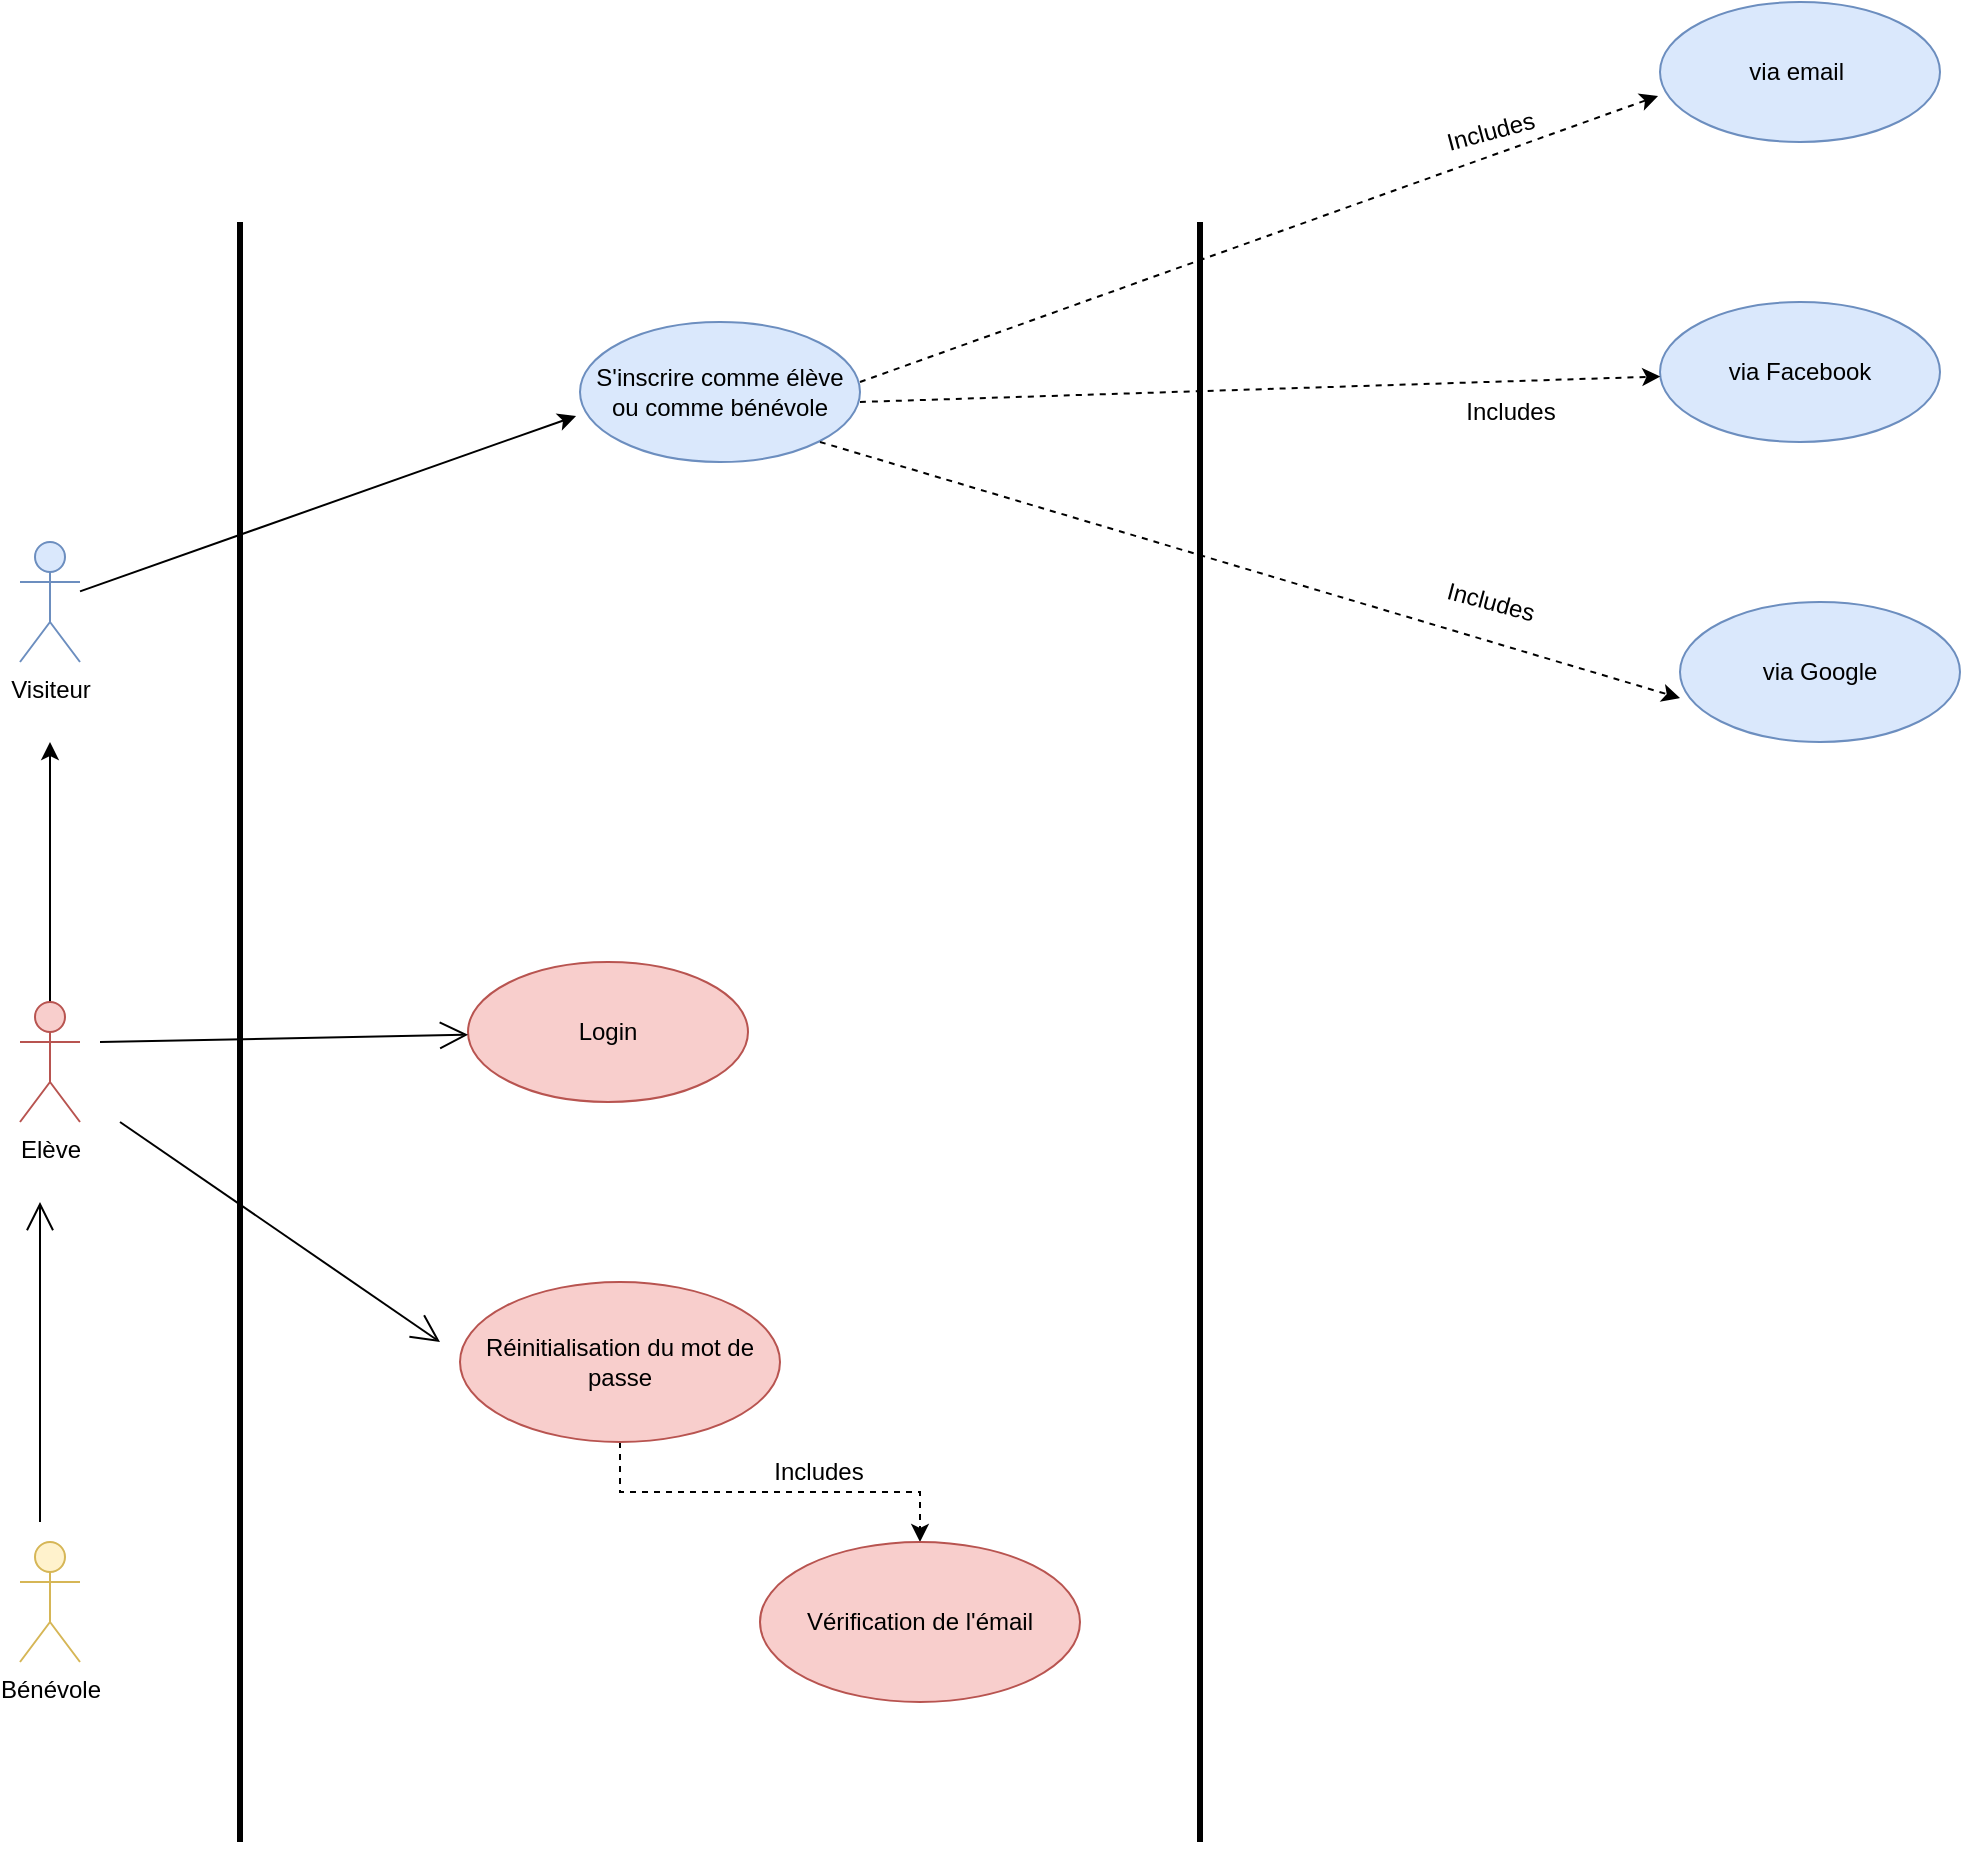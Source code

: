 <mxfile version="20.4.0" type="device" pages="5"><diagram id="mhYCd9lta6UoRfgOHR8E" name="Login"><mxGraphModel dx="1422" dy="1970" grid="1" gridSize="10" guides="1" tooltips="1" connect="1" arrows="1" fold="1" page="1" pageScale="1" pageWidth="827" pageHeight="1169" math="0" shadow="0"><root><mxCell id="0"/><mxCell id="1" parent="0"/><mxCell id="PrFcpMEXn3xwl4XI-HJS-8" style="edgeStyle=orthogonalEdgeStyle;rounded=0;orthogonalLoop=1;jettySize=auto;html=1;" parent="1" source="UOkFvI_IrXfIYIN20NXs-1" edge="1"><mxGeometry relative="1" as="geometry"><mxPoint x="65" y="220" as="targetPoint"/></mxGeometry></mxCell><mxCell id="UOkFvI_IrXfIYIN20NXs-1" value="&lt;font style=&quot;vertical-align: inherit;&quot;&gt;&lt;font style=&quot;vertical-align: inherit;&quot;&gt;Elève&lt;/font&gt;&lt;/font&gt;" style="shape=umlActor;verticalLabelPosition=bottom;verticalAlign=top;html=1;fillColor=#f8cecc;strokeColor=#b85450;" parent="1" vertex="1"><mxGeometry x="50" y="350" width="30" height="60" as="geometry"/></mxCell><mxCell id="YUqnFpUHki764h0BYROI-30" style="edgeStyle=none;rounded=0;orthogonalLoop=1;jettySize=auto;html=1;entryX=-0.014;entryY=0.671;entryDx=0;entryDy=0;entryPerimeter=0;" parent="1" source="UOkFvI_IrXfIYIN20NXs-2" target="YUqnFpUHki764h0BYROI-9" edge="1"><mxGeometry relative="1" as="geometry"><mxPoint x="280" y="200" as="targetPoint"/></mxGeometry></mxCell><mxCell id="UOkFvI_IrXfIYIN20NXs-2" value="&lt;font style=&quot;vertical-align: inherit;&quot;&gt;&lt;font style=&quot;vertical-align: inherit;&quot;&gt;Visiteur&lt;/font&gt;&lt;/font&gt;" style="shape=umlActor;verticalLabelPosition=bottom;verticalAlign=top;html=1;fillColor=#dae8fc;strokeColor=#6c8ebf;" parent="1" vertex="1"><mxGeometry x="50" y="120" width="30" height="60" as="geometry"/></mxCell><mxCell id="UOkFvI_IrXfIYIN20NXs-4" value="&lt;font style=&quot;vertical-align: inherit;&quot;&gt;&lt;font style=&quot;vertical-align: inherit;&quot;&gt;Bénévole&lt;/font&gt;&lt;/font&gt;" style="shape=umlActor;verticalLabelPosition=bottom;verticalAlign=top;html=1;fillColor=#fff2cc;strokeColor=#d6b656;" parent="1" vertex="1"><mxGeometry x="50" y="620" width="30" height="60" as="geometry"/></mxCell><mxCell id="YUqnFpUHki764h0BYROI-2" value="" style="edgeStyle=orthogonalEdgeStyle;rounded=0;orthogonalLoop=1;jettySize=auto;html=1;dashed=1;" parent="1" source="UOkFvI_IrXfIYIN20NXs-9" target="YUqnFpUHki764h0BYROI-1" edge="1"><mxGeometry relative="1" as="geometry"/></mxCell><mxCell id="UOkFvI_IrXfIYIN20NXs-9" value="&lt;font style=&quot;vertical-align: inherit;&quot;&gt;&lt;font style=&quot;vertical-align: inherit;&quot;&gt;&lt;font style=&quot;vertical-align: inherit;&quot;&gt;&lt;font style=&quot;vertical-align: inherit;&quot;&gt;Réinitialisation du mot de passe&lt;/font&gt;&lt;/font&gt;&lt;/font&gt;&lt;/font&gt;" style="ellipse;whiteSpace=wrap;html=1;fillColor=#f8cecc;strokeColor=#b85450;" parent="1" vertex="1"><mxGeometry x="270" y="490" width="160" height="80" as="geometry"/></mxCell><mxCell id="UOkFvI_IrXfIYIN20NXs-11" value="&lt;font style=&quot;vertical-align: inherit;&quot;&gt;&lt;font style=&quot;vertical-align: inherit;&quot;&gt;Login&lt;/font&gt;&lt;/font&gt;" style="ellipse;whiteSpace=wrap;html=1;fillColor=#f8cecc;strokeColor=#b85450;" parent="1" vertex="1"><mxGeometry x="274" y="330" width="140" height="70" as="geometry"/></mxCell><mxCell id="UOkFvI_IrXfIYIN20NXs-14" value="" style="endArrow=open;endFill=1;endSize=12;html=1;rounded=0;" parent="1" target="UOkFvI_IrXfIYIN20NXs-11" edge="1"><mxGeometry width="160" relative="1" as="geometry"><mxPoint x="90" y="370" as="sourcePoint"/><mxPoint x="250" y="370" as="targetPoint"/></mxGeometry></mxCell><mxCell id="UOkFvI_IrXfIYIN20NXs-16" value="" style="endArrow=open;endFill=1;endSize=12;html=1;rounded=0;" parent="1" edge="1"><mxGeometry width="160" relative="1" as="geometry"><mxPoint x="60" y="610" as="sourcePoint"/><mxPoint x="60" y="450" as="targetPoint"/></mxGeometry></mxCell><mxCell id="PrFcpMEXn3xwl4XI-HJS-1" value="via Google" style="ellipse;whiteSpace=wrap;html=1;fillColor=#dae8fc;strokeColor=#6c8ebf;" parent="1" vertex="1"><mxGeometry x="880" y="150" width="140" height="70" as="geometry"/></mxCell><mxCell id="PrFcpMEXn3xwl4XI-HJS-2" value="via Facebook" style="ellipse;whiteSpace=wrap;html=1;fillColor=#dae8fc;strokeColor=#6c8ebf;" parent="1" vertex="1"><mxGeometry x="870" width="140" height="70" as="geometry"/></mxCell><mxCell id="PrFcpMEXn3xwl4XI-HJS-3" value="via email&amp;nbsp;" style="ellipse;whiteSpace=wrap;html=1;fillColor=#dae8fc;strokeColor=#6c8ebf;" parent="1" vertex="1"><mxGeometry x="870" y="-150" width="140" height="70" as="geometry"/></mxCell><mxCell id="YUqnFpUHki764h0BYROI-1" value="&lt;font style=&quot;vertical-align: inherit;&quot;&gt;&lt;font style=&quot;vertical-align: inherit;&quot;&gt;&lt;font style=&quot;vertical-align: inherit;&quot;&gt;&lt;font style=&quot;vertical-align: inherit;&quot;&gt;Vérification de l'émail&lt;/font&gt;&lt;/font&gt;&lt;/font&gt;&lt;/font&gt;" style="ellipse;whiteSpace=wrap;html=1;fillColor=#f8cecc;strokeColor=#b85450;" parent="1" vertex="1"><mxGeometry x="420" y="620" width="160" height="80" as="geometry"/></mxCell><mxCell id="YUqnFpUHki764h0BYROI-3" value="" style="endArrow=open;endFill=1;endSize=12;html=1;rounded=0;" parent="1" edge="1"><mxGeometry width="160" relative="1" as="geometry"><mxPoint x="100" y="410" as="sourcePoint"/><mxPoint x="260" y="520" as="targetPoint"/></mxGeometry></mxCell><mxCell id="YUqnFpUHki764h0BYROI-4" value="Includes" style="text;html=1;align=center;verticalAlign=middle;resizable=0;points=[];autosize=1;strokeColor=none;fillColor=none;" parent="1" vertex="1"><mxGeometry x="414" y="570" width="70" height="30" as="geometry"/></mxCell><mxCell id="YUqnFpUHki764h0BYROI-9" value="S'inscrire comme élève ou comme bénévole" style="ellipse;whiteSpace=wrap;html=1;fillColor=#dae8fc;strokeColor=#6c8ebf;" parent="1" vertex="1"><mxGeometry x="330" y="10" width="140" height="70" as="geometry"/></mxCell><mxCell id="YUqnFpUHki764h0BYROI-34" value="" style="endArrow=none;html=1;rounded=0;strokeWidth=3;" parent="1" edge="1"><mxGeometry width="50" height="50" relative="1" as="geometry"><mxPoint x="640" y="770" as="sourcePoint"/><mxPoint x="640" y="-40" as="targetPoint"/></mxGeometry></mxCell><mxCell id="YUqnFpUHki764h0BYROI-45" value="Includes" style="text;html=1;align=center;verticalAlign=middle;resizable=0;points=[];autosize=1;strokeColor=none;fillColor=none;rotation=-15;" parent="1" vertex="1"><mxGeometry x="750" y="-100" width="70" height="30" as="geometry"/></mxCell><mxCell id="YUqnFpUHki764h0BYROI-47" value="Includes" style="text;html=1;align=center;verticalAlign=middle;resizable=0;points=[];autosize=1;strokeColor=none;fillColor=none;rotation=15;" parent="1" vertex="1"><mxGeometry x="750" y="135" width="70" height="30" as="geometry"/></mxCell><mxCell id="YUqnFpUHki764h0BYROI-50" value="Includes" style="text;html=1;align=center;verticalAlign=middle;resizable=0;points=[];autosize=1;strokeColor=none;fillColor=none;" parent="1" vertex="1"><mxGeometry x="760" y="40" width="70" height="30" as="geometry"/></mxCell><mxCell id="qCXWClcS09zNCPe0zB_m-2" value="" style="endArrow=none;html=1;rounded=0;strokeWidth=3;" parent="1" edge="1"><mxGeometry width="50" height="50" relative="1" as="geometry"><mxPoint x="160" y="770" as="sourcePoint"/><mxPoint x="160" y="-40" as="targetPoint"/></mxGeometry></mxCell><mxCell id="qCXWClcS09zNCPe0zB_m-9" value="" style="endArrow=classic;html=1;rounded=0;strokeColor=default;strokeWidth=1;curved=1;entryX=-0.007;entryY=0.671;entryDx=0;entryDy=0;entryPerimeter=0;dashed=1;" parent="1" target="PrFcpMEXn3xwl4XI-HJS-3" edge="1"><mxGeometry width="50" height="50" relative="1" as="geometry"><mxPoint x="470" y="40" as="sourcePoint"/><mxPoint x="520" y="-10" as="targetPoint"/></mxGeometry></mxCell><mxCell id="qCXWClcS09zNCPe0zB_m-10" value="" style="endArrow=classic;html=1;rounded=0;strokeColor=default;strokeWidth=1;curved=1;dashed=1;" parent="1" target="PrFcpMEXn3xwl4XI-HJS-2" edge="1"><mxGeometry width="50" height="50" relative="1" as="geometry"><mxPoint x="470" y="50" as="sourcePoint"/><mxPoint x="520" as="targetPoint"/></mxGeometry></mxCell><mxCell id="qCXWClcS09zNCPe0zB_m-11" value="" style="endArrow=classic;html=1;rounded=0;strokeColor=default;strokeWidth=1;curved=1;entryX=0;entryY=0.686;entryDx=0;entryDy=0;entryPerimeter=0;dashed=1;" parent="1" target="PrFcpMEXn3xwl4XI-HJS-1" edge="1"><mxGeometry width="50" height="50" relative="1" as="geometry"><mxPoint x="450" y="70" as="sourcePoint"/><mxPoint x="500" y="20" as="targetPoint"/></mxGeometry></mxCell></root></mxGraphModel></diagram><diagram id="6F47gwGeOWsJcxXGOzqx" name="Dashboard"><mxGraphModel dx="1422" dy="801" grid="1" gridSize="10" guides="1" tooltips="1" connect="1" arrows="1" fold="1" page="1" pageScale="1" pageWidth="827" pageHeight="1169" math="0" shadow="0"><root><mxCell id="0"/><mxCell id="1" parent="0"/><mxCell id="AmjoEuzh9f0zDUrxb2eb-1" value="&lt;font style=&quot;vertical-align: inherit;&quot;&gt;&lt;font style=&quot;vertical-align: inherit;&quot;&gt;Elève&lt;/font&gt;&lt;/font&gt;" style="shape=umlActor;verticalLabelPosition=bottom;verticalAlign=top;html=1;fillColor=#f8cecc;strokeColor=#b85450;" vertex="1" parent="1"><mxGeometry x="60" y="600" width="30" height="60" as="geometry"/></mxCell><mxCell id="0RHzwpSm5imOZO-kVhr3-1" value="&lt;font style=&quot;vertical-align: inherit;&quot;&gt;&lt;font style=&quot;vertical-align: inherit;&quot;&gt;Bénévole&lt;/font&gt;&lt;/font&gt;" style="shape=umlActor;verticalLabelPosition=bottom;verticalAlign=top;html=1;fillColor=#fff2cc;strokeColor=#d6b656;" vertex="1" parent="1"><mxGeometry x="60" y="370" width="30" height="60" as="geometry"/></mxCell><mxCell id="0RHzwpSm5imOZO-kVhr3-2" value="Voir aperçu calendrier" style="ellipse;whiteSpace=wrap;html=1;" vertex="1" parent="1"><mxGeometry x="280" y="630" width="140" height="70" as="geometry"/></mxCell><mxCell id="0RHzwpSm5imOZO-kVhr3-3" value="Voir aperçu messagerie" style="ellipse;whiteSpace=wrap;html=1;" vertex="1" parent="1"><mxGeometry x="280" y="530" width="140" height="70" as="geometry"/></mxCell><mxCell id="0RHzwpSm5imOZO-kVhr3-4" value="Voir ses tâches" style="ellipse;whiteSpace=wrap;html=1;" vertex="1" parent="1"><mxGeometry x="280" y="420" width="140" height="70" as="geometry"/></mxCell><mxCell id="0RHzwpSm5imOZO-kVhr3-6" value="" style="endArrow=classic;html=1;rounded=0;" edge="1" parent="1"><mxGeometry width="50" height="50" relative="1" as="geometry"><mxPoint x="80" y="480" as="sourcePoint"/><mxPoint x="80" y="580" as="targetPoint"/></mxGeometry></mxCell><mxCell id="0RHzwpSm5imOZO-kVhr3-5" value="Voir tâches des élèves" style="ellipse;whiteSpace=wrap;html=1;" vertex="1" parent="1"><mxGeometry x="270" y="320" width="140" height="70" as="geometry"/></mxCell><mxCell id="0RHzwpSm5imOZO-kVhr3-7" value="" style="endArrow=classic;html=1;rounded=0;" edge="1" parent="1"><mxGeometry width="50" height="50" relative="1" as="geometry"><mxPoint x="120" y="410" as="sourcePoint"/><mxPoint x="250" y="370" as="targetPoint"/></mxGeometry></mxCell><mxCell id="0RHzwpSm5imOZO-kVhr3-8" value="" style="endArrow=classic;html=1;rounded=0;" edge="1" parent="1"><mxGeometry width="50" height="50" relative="1" as="geometry"><mxPoint x="100" y="600" as="sourcePoint"/><mxPoint x="270" y="480" as="targetPoint"/></mxGeometry></mxCell><mxCell id="0RHzwpSm5imOZO-kVhr3-9" value="" style="endArrow=classic;html=1;rounded=0;" edge="1" parent="1"><mxGeometry width="50" height="50" relative="1" as="geometry"><mxPoint x="100" y="630" as="sourcePoint"/><mxPoint x="270" y="570" as="targetPoint"/></mxGeometry></mxCell><mxCell id="0RHzwpSm5imOZO-kVhr3-10" value="" style="endArrow=classic;html=1;rounded=0;" edge="1" parent="1"><mxGeometry width="50" height="50" relative="1" as="geometry"><mxPoint x="100" y="670" as="sourcePoint"/><mxPoint x="270" y="670" as="targetPoint"/></mxGeometry></mxCell></root></mxGraphModel></diagram><diagram id="2WfGJ6a7sUh2pbtcsb7Z" name="gestion du calendrier"><mxGraphModel dx="1422" dy="801" grid="1" gridSize="10" guides="1" tooltips="1" connect="1" arrows="1" fold="1" page="1" pageScale="1" pageWidth="827" pageHeight="1169" math="0" shadow="0"><root><mxCell id="0"/><mxCell id="1" parent="0"/><mxCell id="82t88BtF6FDiBgwjl6A1-14" style="edgeStyle=orthogonalEdgeStyle;rounded=0;orthogonalLoop=1;jettySize=auto;html=1;entryX=0.014;entryY=0.614;entryDx=0;entryDy=0;entryPerimeter=0;curved=1;" parent="1" source="82t88BtF6FDiBgwjl6A1-1" target="82t88BtF6FDiBgwjl6A1-8" edge="1"><mxGeometry relative="1" as="geometry"/></mxCell><mxCell id="82t88BtF6FDiBgwjl6A1-15" style="edgeStyle=orthogonalEdgeStyle;rounded=0;orthogonalLoop=1;jettySize=auto;html=1;entryX=0.1;entryY=0.843;entryDx=0;entryDy=0;entryPerimeter=0;curved=1;" parent="1" target="82t88BtF6FDiBgwjl6A1-7" edge="1"><mxGeometry relative="1" as="geometry"><mxPoint x="90" y="240" as="sourcePoint"/></mxGeometry></mxCell><mxCell id="82t88BtF6FDiBgwjl6A1-1" value="Bénévole" style="shape=umlActor;verticalLabelPosition=bottom;verticalAlign=top;html=1;fillColor=#fff2cc;strokeColor=#d6b656;" parent="1" vertex="1"><mxGeometry x="40" y="190" width="40" height="60" as="geometry"/></mxCell><mxCell id="82t88BtF6FDiBgwjl6A1-7" value="Modification d'un évènement" style="ellipse;whiteSpace=wrap;html=1;fillColor=#fff2cc;strokeColor=#d6b656;" parent="1" vertex="1"><mxGeometry x="260" y="240" width="140" height="70" as="geometry"/></mxCell><mxCell id="82t88BtF6FDiBgwjl6A1-8" value="Création d'un évènement" style="ellipse;whiteSpace=wrap;html=1;fillColor=#fff2cc;strokeColor=#d6b656;" parent="1" vertex="1"><mxGeometry x="260" y="120" width="140" height="70" as="geometry"/></mxCell><mxCell id="82t88BtF6FDiBgwjl6A1-16" style="edgeStyle=orthogonalEdgeStyle;rounded=0;orthogonalLoop=1;jettySize=auto;html=1;exitX=0;exitY=0.5;exitDx=0;exitDy=0;entryX=0;entryY=0.5;entryDx=0;entryDy=0;curved=1;" parent="1" target="82t88BtF6FDiBgwjl6A1-10" edge="1"><mxGeometry relative="1" as="geometry"><mxPoint x="80" y="280" as="sourcePoint"/></mxGeometry></mxCell><mxCell id="l3N5UUjHQXwqtAI7IEOi-2" style="edgeStyle=orthogonalEdgeStyle;rounded=0;orthogonalLoop=1;jettySize=auto;html=1;entryX=0.564;entryY=0.993;entryDx=0;entryDy=0;entryPerimeter=0;dashed=1;strokeColor=default;strokeWidth=1;startArrow=classic;startFill=1;endArrow=none;endFill=0;" parent="1" source="82t88BtF6FDiBgwjl6A1-10" target="su01tBYr7pxM3OA9xir_-1" edge="1"><mxGeometry relative="1" as="geometry"/></mxCell><mxCell id="82t88BtF6FDiBgwjl6A1-10" value="Suppression d'un évènement" style="ellipse;whiteSpace=wrap;html=1;fillColor=#fff2cc;strokeColor=#d6b656;" parent="1" vertex="1"><mxGeometry x="260" y="360" width="140" height="70" as="geometry"/></mxCell><mxCell id="C04Brgl_YeWmG_nzgbC3-2" style="edgeStyle=orthogonalEdgeStyle;rounded=0;orthogonalLoop=1;jettySize=auto;html=1;" parent="1" target="82t88BtF6FDiBgwjl6A1-30" edge="1"><mxGeometry relative="1" as="geometry"><mxPoint x="45" y="290" as="sourcePoint"/></mxGeometry></mxCell><mxCell id="vxiQLSye3skorfa4tlVq-1" style="edgeStyle=orthogonalEdgeStyle;rounded=0;orthogonalLoop=1;jettySize=auto;html=1;entryX=0;entryY=0.714;entryDx=0;entryDy=0;entryPerimeter=0;strokeColor=default;strokeWidth=1;startArrow=none;startFill=0;endArrow=classicThin;endFill=1;elbow=vertical;curved=1;" parent="1" target="82t88BtF6FDiBgwjl6A1-31" edge="1"><mxGeometry relative="1" as="geometry"><mxPoint x="60" y="290" as="sourcePoint"/><Array as="points"><mxPoint x="90" y="290"/><mxPoint x="90" y="570"/></Array></mxGeometry></mxCell><mxCell id="82t88BtF6FDiBgwjl6A1-30" value="Elève" style="shape=umlActor;verticalLabelPosition=bottom;verticalAlign=top;html=1;fillColor=#f8cecc;strokeColor=#b85450;" parent="1" vertex="1"><mxGeometry x="30" y="520" width="30" height="60" as="geometry"/></mxCell><mxCell id="82t88BtF6FDiBgwjl6A1-31" value="Consulter les détails de l'évènement" style="ellipse;whiteSpace=wrap;html=1;fillColor=#f8cecc;strokeColor=#b85450;" parent="1" vertex="1"><mxGeometry x="250" y="520" width="140" height="70" as="geometry"/></mxCell><mxCell id="su01tBYr7pxM3OA9xir_-2" style="edgeStyle=orthogonalEdgeStyle;rounded=0;orthogonalLoop=1;jettySize=auto;html=1;dashed=1;entryX=1;entryY=0.5;entryDx=0;entryDy=0;" parent="1" source="su01tBYr7pxM3OA9xir_-1" target="82t88BtF6FDiBgwjl6A1-8" edge="1"><mxGeometry relative="1" as="geometry"/></mxCell><mxCell id="su01tBYr7pxM3OA9xir_-3" style="edgeStyle=orthogonalEdgeStyle;rounded=0;orthogonalLoop=1;jettySize=auto;html=1;exitX=0;exitY=1;exitDx=0;exitDy=0;entryX=1;entryY=0.5;entryDx=0;entryDy=0;dashed=1;" parent="1" source="su01tBYr7pxM3OA9xir_-1" target="82t88BtF6FDiBgwjl6A1-7" edge="1"><mxGeometry relative="1" as="geometry"/></mxCell><mxCell id="su01tBYr7pxM3OA9xir_-1" value="Générer une notification" style="ellipse;whiteSpace=wrap;html=1;fillColor=#fff2cc;strokeColor=#d6b656;" parent="1" vertex="1"><mxGeometry x="550" y="180" width="140" height="70" as="geometry"/></mxCell><mxCell id="su01tBYr7pxM3OA9xir_-4" value="Extends" style="text;html=1;align=center;verticalAlign=middle;resizable=0;points=[];autosize=1;strokeColor=none;fillColor=none;" parent="1" vertex="1"><mxGeometry x="410" y="250" width="70" height="30" as="geometry"/></mxCell><mxCell id="su01tBYr7pxM3OA9xir_-5" value="Extends" style="text;html=1;align=center;verticalAlign=middle;resizable=0;points=[];autosize=1;strokeColor=none;fillColor=none;" parent="1" vertex="1"><mxGeometry x="400" y="130" width="70" height="30" as="geometry"/></mxCell><mxCell id="l3N5UUjHQXwqtAI7IEOi-3" value="Extends" style="text;html=1;align=center;verticalAlign=middle;resizable=0;points=[];autosize=1;strokeColor=none;fillColor=none;" parent="1" vertex="1"><mxGeometry x="480" y="370" width="70" height="30" as="geometry"/></mxCell></root></mxGraphModel></diagram><diagram id="jkZJEtwPcjZ8SMXIP6lI" name="Gestion des tâches"><mxGraphModel dx="1422" dy="801" grid="1" gridSize="10" guides="1" tooltips="1" connect="1" arrows="1" fold="1" page="1" pageScale="1" pageWidth="827" pageHeight="1169" math="0" shadow="0"><root><mxCell id="0"/><mxCell id="1" parent="0"/><mxCell id="R5P7v7Ku5IWn_WGQsWqT-1" value="Bénévole" style="shape=umlActor;verticalLabelPosition=bottom;verticalAlign=top;html=1;fillColor=#fff2cc;strokeColor=#d6b656;" parent="1" vertex="1"><mxGeometry x="70" y="470" width="30" height="60" as="geometry"/></mxCell><mxCell id="R5P7v7Ku5IWn_WGQsWqT-2" value="Elève" style="shape=umlActor;verticalLabelPosition=bottom;verticalAlign=top;html=1;fillColor=#f8cecc;strokeColor=#b85450;" parent="1" vertex="1"><mxGeometry x="70" y="160" width="30" height="60" as="geometry"/></mxCell><mxCell id="R5P7v7Ku5IWn_WGQsWqT-3" value="Supprimer une tâche" style="ellipse;whiteSpace=wrap;html=1;fillColor=#f8cecc;strokeColor=#b85450;" parent="1" vertex="1"><mxGeometry x="300" y="310" width="140" height="70" as="geometry"/></mxCell><mxCell id="Nj-t4IQVyq_MEHloJUDW-3" style="edgeStyle=orthogonalEdgeStyle;rounded=0;orthogonalLoop=1;jettySize=auto;html=1;exitX=0.5;exitY=1;exitDx=0;exitDy=0;entryX=1;entryY=0.5;entryDx=0;entryDy=0;dashed=1;" parent="1" source="Nj-t4IQVyq_MEHloJUDW-1" target="R5P7v7Ku5IWn_WGQsWqT-4" edge="1"><mxGeometry relative="1" as="geometry"/></mxCell><mxCell id="R5P7v7Ku5IWn_WGQsWqT-4" value="Modifier une tâche" style="ellipse;whiteSpace=wrap;html=1;fillColor=#f8cecc;strokeColor=#b85450;" parent="1" vertex="1"><mxGeometry x="300" y="220" width="140" height="70" as="geometry"/></mxCell><mxCell id="R5P7v7Ku5IWn_WGQsWqT-5" value="Consulter une tâche" style="ellipse;whiteSpace=wrap;html=1;fillColor=#f8cecc;strokeColor=#b85450;" parent="1" vertex="1"><mxGeometry x="300" y="130" width="140" height="70" as="geometry"/></mxCell><mxCell id="R5P7v7Ku5IWn_WGQsWqT-6" value="Créer une tâche" style="ellipse;whiteSpace=wrap;html=1;fillColor=#f8cecc;strokeColor=#b85450;" parent="1" vertex="1"><mxGeometry x="300" y="40" width="140" height="70" as="geometry"/></mxCell><mxCell id="1WCrdfASE0yIqx1jsWTv-1" value="" style="endArrow=none;html=1;rounded=0;" parent="1" edge="1"><mxGeometry width="50" height="50" relative="1" as="geometry"><mxPoint x="110" y="180" as="sourcePoint"/><mxPoint x="290" y="90" as="targetPoint"/></mxGeometry></mxCell><mxCell id="1WCrdfASE0yIqx1jsWTv-2" value="" style="endArrow=none;html=1;rounded=0;" parent="1" edge="1"><mxGeometry width="50" height="50" relative="1" as="geometry"><mxPoint x="110" y="280" as="sourcePoint"/><mxPoint x="280" y="330" as="targetPoint"/></mxGeometry></mxCell><mxCell id="1WCrdfASE0yIqx1jsWTv-3" value="" style="endArrow=none;html=1;rounded=0;" parent="1" edge="1"><mxGeometry width="50" height="50" relative="1" as="geometry"><mxPoint x="120" y="240" as="sourcePoint"/><mxPoint x="290" y="250" as="targetPoint"/></mxGeometry></mxCell><mxCell id="1WCrdfASE0yIqx1jsWTv-4" value="" style="endArrow=none;html=1;rounded=0;" parent="1" edge="1"><mxGeometry width="50" height="50" relative="1" as="geometry"><mxPoint x="120" y="220" as="sourcePoint"/><mxPoint x="290" y="170" as="targetPoint"/></mxGeometry></mxCell><mxCell id="1WCrdfASE0yIqx1jsWTv-5" value="" style="endArrow=open;endFill=1;endSize=12;html=1;rounded=0;" parent="1" edge="1"><mxGeometry width="160" relative="1" as="geometry"><mxPoint x="80" y="460" as="sourcePoint"/><mxPoint x="80" y="270" as="targetPoint"/></mxGeometry></mxCell><mxCell id="1ppes3sA9dZxt9ryDcZk-5" style="edgeStyle=orthogonalEdgeStyle;rounded=0;orthogonalLoop=1;jettySize=auto;html=1;exitX=0.5;exitY=0;exitDx=0;exitDy=0;entryX=1;entryY=0.286;entryDx=0;entryDy=0;entryPerimeter=0;dashed=1;" parent="1" source="Nj-t4IQVyq_MEHloJUDW-1" target="R5P7v7Ku5IWn_WGQsWqT-6" edge="1"><mxGeometry relative="1" as="geometry"/></mxCell><mxCell id="Nj-t4IQVyq_MEHloJUDW-1" value="Générer une notification" style="ellipse;whiteSpace=wrap;html=1;fillColor=#f8cecc;strokeColor=#b85450;" parent="1" vertex="1"><mxGeometry x="620" y="120" width="140" height="70" as="geometry"/></mxCell><mxCell id="1ppes3sA9dZxt9ryDcZk-4" value="Exxtends" style="text;html=1;align=center;verticalAlign=middle;resizable=0;points=[];autosize=1;strokeColor=none;fillColor=none;" parent="1" vertex="1"><mxGeometry x="560" y="230" width="70" height="30" as="geometry"/></mxCell><mxCell id="1ppes3sA9dZxt9ryDcZk-6" value="Extends" style="text;html=1;align=center;verticalAlign=middle;resizable=0;points=[];autosize=1;strokeColor=none;fillColor=none;" parent="1" vertex="1"><mxGeometry x="530" y="30" width="70" height="30" as="geometry"/></mxCell></root></mxGraphModel></diagram><diagram id="QvB-eZscX1Qc_K-ydAea" name="Messagerie"><mxGraphModel dx="1422" dy="1970" grid="1" gridSize="10" guides="1" tooltips="1" connect="1" arrows="1" fold="1" page="1" pageScale="1" pageWidth="827" pageHeight="1169" math="0" shadow="0"><root><mxCell id="0"/><mxCell id="1" parent="0"/><mxCell id="2d9spYYJgoOi0gmnA6rN-2" style="edgeStyle=orthogonalEdgeStyle;curved=1;rounded=0;orthogonalLoop=1;jettySize=auto;html=1;entryX=0;entryY=0.5;entryDx=0;entryDy=0;strokeColor=default;strokeWidth=1;startArrow=none;startFill=0;endArrow=none;endFill=0;elbow=vertical;" parent="1" target="Rwdtb2pKQiX4c95fpmSq-7" edge="1"><mxGeometry relative="1" as="geometry"><mxPoint x="110" y="130" as="sourcePoint"/><Array as="points"><mxPoint x="110" y="-135"/></Array></mxGeometry></mxCell><mxCell id="Rwdtb2pKQiX4c95fpmSq-1" value="Elève" style="shape=umlActor;verticalLabelPosition=bottom;verticalAlign=top;html=1;fillColor=#f8cecc;strokeColor=#b85450;" parent="1" vertex="1"><mxGeometry x="80" y="100" width="30" height="60" as="geometry"/></mxCell><mxCell id="Rwdtb2pKQiX4c95fpmSq-3" value="Bénévole" style="shape=umlActor;verticalLabelPosition=bottom;verticalAlign=top;html=1;fillColor=#fff2cc;strokeColor=#d6b656;" parent="1" vertex="1"><mxGeometry x="70" y="430" width="30" height="60" as="geometry"/></mxCell><mxCell id="2d9spYYJgoOi0gmnA6rN-4" style="edgeStyle=orthogonalEdgeStyle;curved=1;rounded=0;orthogonalLoop=1;jettySize=auto;html=1;exitX=0;exitY=0.5;exitDx=0;exitDy=0;strokeColor=default;strokeWidth=1;startArrow=none;startFill=0;endArrow=none;endFill=0;elbow=vertical;" parent="1" source="Rwdtb2pKQiX4c95fpmSq-4" edge="1"><mxGeometry relative="1" as="geometry"><mxPoint x="110" y="130" as="targetPoint"/><Array as="points"><mxPoint x="250" y="150"/><mxPoint x="110" y="150"/></Array></mxGeometry></mxCell><mxCell id="Rwdtb2pKQiX4c95fpmSq-4" value="Supprimer un message" style="ellipse;whiteSpace=wrap;html=1;fillColor=#f8cecc;strokeColor=#b85450;" parent="1" vertex="1"><mxGeometry x="250" y="200" width="140" height="70" as="geometry"/></mxCell><mxCell id="2d9spYYJgoOi0gmnA6rN-3" style="edgeStyle=orthogonalEdgeStyle;curved=1;rounded=0;orthogonalLoop=1;jettySize=auto;html=1;exitX=0;exitY=0.5;exitDx=0;exitDy=0;strokeColor=default;strokeWidth=1;startArrow=none;startFill=0;endArrow=none;endFill=0;elbow=vertical;" parent="1" source="Rwdtb2pKQiX4c95fpmSq-5" edge="1"><mxGeometry relative="1" as="geometry"><mxPoint x="110" y="130" as="targetPoint"/><Array as="points"><mxPoint x="160" y="45"/><mxPoint x="160" y="130"/></Array></mxGeometry></mxCell><mxCell id="Rwdtb2pKQiX4c95fpmSq-5" value="Ecrire un message" style="ellipse;whiteSpace=wrap;html=1;fillColor=#f8cecc;strokeColor=#b85450;" parent="1" vertex="1"><mxGeometry x="250" y="10" width="140" height="70" as="geometry"/></mxCell><mxCell id="2d9spYYJgoOi0gmnA6rN-9" style="edgeStyle=orthogonalEdgeStyle;curved=1;rounded=0;orthogonalLoop=1;jettySize=auto;html=1;exitX=0;exitY=0.5;exitDx=0;exitDy=0;strokeColor=default;strokeWidth=1;startArrow=none;startFill=0;endArrow=none;endFill=0;elbow=vertical;" parent="1" source="Rwdtb2pKQiX4c95fpmSq-6" edge="1"><mxGeometry relative="1" as="geometry"><mxPoint x="110" y="140" as="targetPoint"/></mxGeometry></mxCell><mxCell id="Rwdtb2pKQiX4c95fpmSq-6" value="Rechercher un contact" style="ellipse;whiteSpace=wrap;html=1;fillColor=#f8cecc;strokeColor=#b85450;" parent="1" vertex="1"><mxGeometry x="250" y="-80" width="140" height="70" as="geometry"/></mxCell><mxCell id="Rwdtb2pKQiX4c95fpmSq-7" value="créer un contact" style="ellipse;whiteSpace=wrap;html=1;fillColor=#f8cecc;strokeColor=#b85450;" parent="1" vertex="1"><mxGeometry x="250" y="-170" width="140" height="70" as="geometry"/></mxCell><mxCell id="2d9spYYJgoOi0gmnA6rN-5" style="edgeStyle=orthogonalEdgeStyle;curved=1;rounded=0;orthogonalLoop=1;jettySize=auto;html=1;exitX=0;exitY=0.5;exitDx=0;exitDy=0;strokeColor=default;strokeWidth=1;startArrow=none;startFill=0;endArrow=none;endFill=0;elbow=vertical;" parent="1" source="HPMzEWX7lTKNAaoPpUE1-1" edge="1"><mxGeometry relative="1" as="geometry"><mxPoint x="110" y="130" as="targetPoint"/></mxGeometry></mxCell><mxCell id="HPMzEWX7lTKNAaoPpUE1-1" value="Modifier un message" style="ellipse;whiteSpace=wrap;html=1;fillColor=#f8cecc;strokeColor=#b85450;" parent="1" vertex="1"><mxGeometry x="250" y="280" width="140" height="70" as="geometry"/></mxCell><mxCell id="2d9spYYJgoOi0gmnA6rN-6" style="edgeStyle=orthogonalEdgeStyle;curved=1;rounded=0;orthogonalLoop=1;jettySize=auto;html=1;exitX=0;exitY=0.5;exitDx=0;exitDy=0;strokeColor=default;strokeWidth=1;startArrow=none;startFill=0;endArrow=none;endFill=0;elbow=vertical;" parent="1" source="HPMzEWX7lTKNAaoPpUE1-2" edge="1"><mxGeometry relative="1" as="geometry"><mxPoint x="110" y="140" as="targetPoint"/></mxGeometry></mxCell><mxCell id="HPMzEWX7lTKNAaoPpUE1-2" value="Rechercher une discussion" style="ellipse;whiteSpace=wrap;html=1;fillColor=#f8cecc;strokeColor=#b85450;" parent="1" vertex="1"><mxGeometry x="250" y="360" width="140" height="70" as="geometry"/></mxCell><mxCell id="2d9spYYJgoOi0gmnA6rN-7" style="edgeStyle=orthogonalEdgeStyle;curved=1;rounded=0;orthogonalLoop=1;jettySize=auto;html=1;exitX=0;exitY=0.5;exitDx=0;exitDy=0;strokeColor=default;strokeWidth=1;startArrow=none;startFill=0;endArrow=none;endFill=0;elbow=vertical;" parent="1" source="HPMzEWX7lTKNAaoPpUE1-3" edge="1"><mxGeometry relative="1" as="geometry"><mxPoint x="110" y="140" as="targetPoint"/></mxGeometry></mxCell><mxCell id="HPMzEWX7lTKNAaoPpUE1-3" value="Supprimer une discussion" style="ellipse;whiteSpace=wrap;html=1;fillColor=#f8cecc;strokeColor=#b85450;" parent="1" vertex="1"><mxGeometry x="250" y="440" width="140" height="70" as="geometry"/></mxCell><mxCell id="2d9spYYJgoOi0gmnA6rN-1" value="" style="endArrow=classic;html=1;rounded=0;strokeColor=default;strokeWidth=1;curved=1;elbow=vertical;" parent="1" edge="1"><mxGeometry width="50" height="50" relative="1" as="geometry"><mxPoint x="80" y="410" as="sourcePoint"/><mxPoint x="80" y="200" as="targetPoint"/></mxGeometry></mxCell><mxCell id="U3aRvgE2mlWZa1b4UsMu-2" style="edgeStyle=orthogonalEdgeStyle;curved=1;rounded=0;orthogonalLoop=1;jettySize=auto;html=1;strokeColor=default;strokeWidth=1;startArrow=none;startFill=0;endArrow=none;endFill=0;elbow=vertical;" parent="1" source="U3aRvgE2mlWZa1b4UsMu-1" edge="1"><mxGeometry relative="1" as="geometry"><mxPoint x="110" y="135" as="targetPoint"/></mxGeometry></mxCell><mxCell id="U3aRvgE2mlWZa1b4UsMu-1" value="Recevoir un message" style="ellipse;whiteSpace=wrap;html=1;fillColor=#f8cecc;strokeColor=#b85450;" parent="1" vertex="1"><mxGeometry x="250" y="100" width="140" height="70" as="geometry"/></mxCell><mxCell id="bahKGpBQryeFRFQoUEMH-1" style="edgeStyle=orthogonalEdgeStyle;curved=1;rounded=0;orthogonalLoop=1;jettySize=auto;html=1;entryX=1;entryY=0.5;entryDx=0;entryDy=0;strokeColor=default;strokeWidth=1;startArrow=none;startFill=0;endArrow=classicThin;endFill=1;elbow=vertical;dashed=1;" parent="1" source="U3aRvgE2mlWZa1b4UsMu-3" target="U3aRvgE2mlWZa1b4UsMu-1" edge="1"><mxGeometry relative="1" as="geometry"/></mxCell><mxCell id="U3aRvgE2mlWZa1b4UsMu-3" value="Générer une notification" style="ellipse;whiteSpace=wrap;html=1;fillColor=#f8cecc;strokeColor=#b85450;" parent="1" vertex="1"><mxGeometry x="540" y="100" width="140" height="70" as="geometry"/></mxCell><mxCell id="bahKGpBQryeFRFQoUEMH-2" value="Extends" style="text;html=1;align=center;verticalAlign=middle;resizable=0;points=[];autosize=1;strokeColor=none;fillColor=none;" parent="1" vertex="1"><mxGeometry x="435" y="105" width="70" height="30" as="geometry"/></mxCell></root></mxGraphModel></diagram></mxfile>